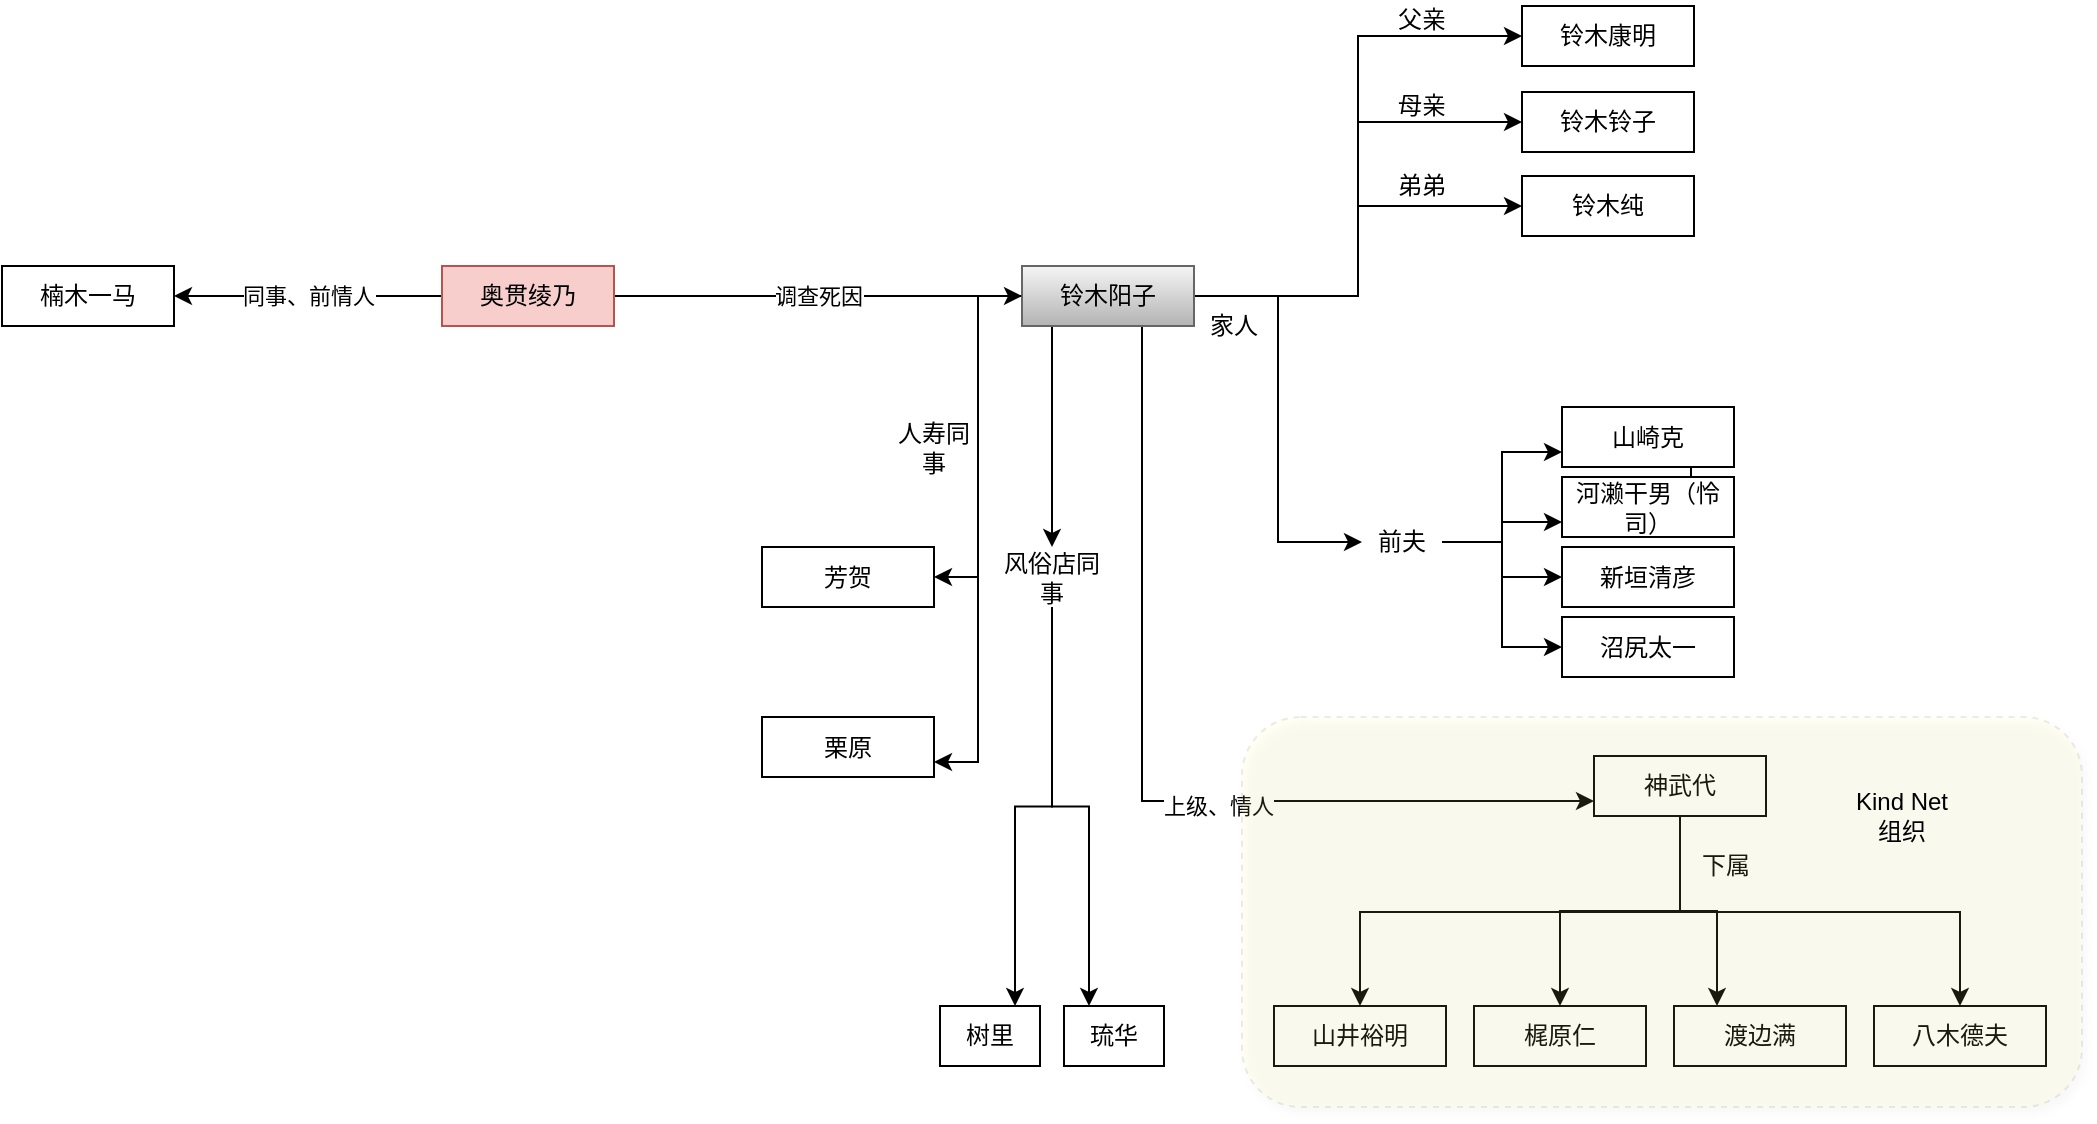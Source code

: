 <mxfile version="16.1.2" type="device"><diagram id="q2z9ZrsTGCQF54DQ9vmo" name="第 1 页"><mxGraphModel dx="1742" dy="1145" grid="1" gridSize="10" guides="1" tooltips="1" connect="1" arrows="1" fold="1" page="0" pageScale="1" pageWidth="827" pageHeight="1169" math="0" shadow="0"><root><mxCell id="0"/><mxCell id="1" parent="0"/><mxCell id="ql8qTuaPo7Uiny0kVg_a-29" style="edgeStyle=orthogonalEdgeStyle;rounded=0;orthogonalLoop=1;jettySize=auto;html=1;exitX=0.5;exitY=1;exitDx=0;exitDy=0;entryX=0;entryY=0.75;entryDx=0;entryDy=0;" parent="1" source="gRoS8PPZkrbqX1daxR4F-9" target="ql8qTuaPo7Uiny0kVg_a-1" edge="1"><mxGeometry relative="1" as="geometry"><Array as="points"><mxPoint x="-20" y="70"/><mxPoint x="-20" y="308"/></Array></mxGeometry></mxCell><mxCell id="ql8qTuaPo7Uiny0kVg_a-30" value="上级、情人" style="edgeLabel;html=1;align=center;verticalAlign=middle;resizable=0;points=[];" parent="ql8qTuaPo7Uiny0kVg_a-29" vertex="1" connectable="0"><mxGeometry x="0.218" y="-2" relative="1" as="geometry"><mxPoint as="offset"/></mxGeometry></mxCell><mxCell id="ql8qTuaPo7Uiny0kVg_a-35" style="edgeStyle=orthogonalEdgeStyle;rounded=0;orthogonalLoop=1;jettySize=auto;html=1;exitX=0;exitY=0.5;exitDx=0;exitDy=0;entryX=1;entryY=0.5;entryDx=0;entryDy=0;" parent="1" source="gRoS8PPZkrbqX1daxR4F-9" target="ql8qTuaPo7Uiny0kVg_a-33" edge="1"><mxGeometry relative="1" as="geometry"/></mxCell><mxCell id="ql8qTuaPo7Uiny0kVg_a-36" style="edgeStyle=orthogonalEdgeStyle;rounded=0;orthogonalLoop=1;jettySize=auto;html=1;exitX=0;exitY=0.5;exitDx=0;exitDy=0;entryX=1;entryY=0.75;entryDx=0;entryDy=0;" parent="1" source="gRoS8PPZkrbqX1daxR4F-9" target="ql8qTuaPo7Uiny0kVg_a-34" edge="1"><mxGeometry relative="1" as="geometry"/></mxCell><mxCell id="ql8qTuaPo7Uiny0kVg_a-40" style="edgeStyle=orthogonalEdgeStyle;rounded=0;orthogonalLoop=1;jettySize=auto;html=1;exitX=1;exitY=0.5;exitDx=0;exitDy=0;entryX=0;entryY=0.5;entryDx=0;entryDy=0;" parent="1" source="gRoS8PPZkrbqX1daxR4F-9" target="ql8qTuaPo7Uiny0kVg_a-38" edge="1"><mxGeometry relative="1" as="geometry"/></mxCell><mxCell id="ql8qTuaPo7Uiny0kVg_a-53" style="edgeStyle=orthogonalEdgeStyle;rounded=0;orthogonalLoop=1;jettySize=auto;html=1;exitX=1;exitY=0.5;exitDx=0;exitDy=0;entryX=0;entryY=0.5;entryDx=0;entryDy=0;" parent="1" source="gRoS8PPZkrbqX1daxR4F-9" target="ql8qTuaPo7Uiny0kVg_a-20" edge="1"><mxGeometry relative="1" as="geometry"/></mxCell><mxCell id="ql8qTuaPo7Uiny0kVg_a-54" style="edgeStyle=orthogonalEdgeStyle;rounded=0;orthogonalLoop=1;jettySize=auto;html=1;exitX=1;exitY=0.5;exitDx=0;exitDy=0;entryX=0;entryY=0.5;entryDx=0;entryDy=0;" parent="1" source="gRoS8PPZkrbqX1daxR4F-9" target="ql8qTuaPo7Uiny0kVg_a-18" edge="1"><mxGeometry relative="1" as="geometry"/></mxCell><mxCell id="ql8qTuaPo7Uiny0kVg_a-55" style="edgeStyle=orthogonalEdgeStyle;rounded=0;orthogonalLoop=1;jettySize=auto;html=1;exitX=1;exitY=0.5;exitDx=0;exitDy=0;entryX=0;entryY=0.5;entryDx=0;entryDy=0;" parent="1" source="gRoS8PPZkrbqX1daxR4F-9" target="ql8qTuaPo7Uiny0kVg_a-21" edge="1"><mxGeometry relative="1" as="geometry"/></mxCell><mxCell id="-JgicCGMTAc4e-QUnIyp-18" style="edgeStyle=orthogonalEdgeStyle;rounded=0;orthogonalLoop=1;jettySize=auto;html=1;exitX=0.25;exitY=1;exitDx=0;exitDy=0;" parent="1" source="gRoS8PPZkrbqX1daxR4F-9" target="-JgicCGMTAc4e-QUnIyp-14" edge="1"><mxGeometry relative="1" as="geometry"><Array as="points"><mxPoint x="-65" y="70"/></Array></mxGeometry></mxCell><mxCell id="gRoS8PPZkrbqX1daxR4F-9" value="铃木阳子" style="rounded=0;whiteSpace=wrap;html=1;gradientColor=#b3b3b3;fillColor=#f5f5f5;strokeColor=#666666;" parent="1" vertex="1"><mxGeometry x="-80" y="40" width="86" height="30" as="geometry"/></mxCell><mxCell id="ql8qTuaPo7Uiny0kVg_a-3" style="edgeStyle=orthogonalEdgeStyle;rounded=0;orthogonalLoop=1;jettySize=auto;html=1;exitX=0.5;exitY=1;exitDx=0;exitDy=0;" parent="1" source="ql8qTuaPo7Uiny0kVg_a-1" target="ql8qTuaPo7Uiny0kVg_a-2" edge="1"><mxGeometry relative="1" as="geometry"/></mxCell><mxCell id="ql8qTuaPo7Uiny0kVg_a-12" style="edgeStyle=orthogonalEdgeStyle;rounded=0;orthogonalLoop=1;jettySize=auto;html=1;exitX=0.5;exitY=1;exitDx=0;exitDy=0;entryX=0.25;entryY=0;entryDx=0;entryDy=0;" parent="1" source="ql8qTuaPo7Uiny0kVg_a-1" target="ql8qTuaPo7Uiny0kVg_a-9" edge="1"><mxGeometry relative="1" as="geometry"/></mxCell><mxCell id="ql8qTuaPo7Uiny0kVg_a-13" style="edgeStyle=orthogonalEdgeStyle;rounded=0;orthogonalLoop=1;jettySize=auto;html=1;exitX=0.5;exitY=1;exitDx=0;exitDy=0;entryX=0.5;entryY=0;entryDx=0;entryDy=0;" parent="1" source="ql8qTuaPo7Uiny0kVg_a-1" target="ql8qTuaPo7Uiny0kVg_a-11" edge="1"><mxGeometry relative="1" as="geometry"><Array as="points"><mxPoint x="249" y="363"/><mxPoint x="389" y="363"/></Array></mxGeometry></mxCell><mxCell id="ql8qTuaPo7Uiny0kVg_a-14" value="" style="edgeStyle=orthogonalEdgeStyle;rounded=0;orthogonalLoop=1;jettySize=auto;html=1;exitX=0.5;exitY=1;exitDx=0;exitDy=0;entryX=0.5;entryY=0;entryDx=0;entryDy=0;" parent="1" source="ql8qTuaPo7Uiny0kVg_a-1" target="ql8qTuaPo7Uiny0kVg_a-4" edge="1"><mxGeometry relative="1" as="geometry"><Array as="points"><mxPoint x="249" y="363"/><mxPoint x="89" y="363"/></Array></mxGeometry></mxCell><mxCell id="ql8qTuaPo7Uiny0kVg_a-1" value="神武代" style="rounded=0;whiteSpace=wrap;html=1;" parent="1" vertex="1"><mxGeometry x="206" y="285" width="86" height="30" as="geometry"/></mxCell><mxCell id="ql8qTuaPo7Uiny0kVg_a-2" value="梶原仁" style="rounded=0;whiteSpace=wrap;html=1;" parent="1" vertex="1"><mxGeometry x="146" y="410" width="86" height="30" as="geometry"/></mxCell><mxCell id="ql8qTuaPo7Uiny0kVg_a-4" value="山井裕明" style="rounded=0;whiteSpace=wrap;html=1;" parent="1" vertex="1"><mxGeometry x="46" y="410" width="86" height="30" as="geometry"/></mxCell><mxCell id="ql8qTuaPo7Uiny0kVg_a-9" value="渡边满" style="rounded=0;whiteSpace=wrap;html=1;" parent="1" vertex="1"><mxGeometry x="246" y="410" width="86" height="30" as="geometry"/></mxCell><mxCell id="ql8qTuaPo7Uiny0kVg_a-11" value="八木德夫" style="rounded=0;whiteSpace=wrap;html=1;" parent="1" vertex="1"><mxGeometry x="346" y="410" width="86" height="30" as="geometry"/></mxCell><mxCell id="ql8qTuaPo7Uiny0kVg_a-16" value="下属" style="text;html=1;strokeColor=none;fillColor=none;align=center;verticalAlign=middle;whiteSpace=wrap;rounded=0;" parent="1" vertex="1"><mxGeometry x="252" y="330" width="40" height="20" as="geometry"/></mxCell><mxCell id="ql8qTuaPo7Uiny0kVg_a-18" value="铃木铃子" style="rounded=0;whiteSpace=wrap;html=1;" parent="1" vertex="1"><mxGeometry x="170" y="-47" width="86" height="30" as="geometry"/></mxCell><mxCell id="ql8qTuaPo7Uiny0kVg_a-20" value="铃木康明" style="rounded=0;whiteSpace=wrap;html=1;" parent="1" vertex="1"><mxGeometry x="170" y="-90" width="86" height="30" as="geometry"/></mxCell><mxCell id="ql8qTuaPo7Uiny0kVg_a-21" value="铃木纯" style="rounded=0;whiteSpace=wrap;html=1;" parent="1" vertex="1"><mxGeometry x="170" y="-5" width="86" height="30" as="geometry"/></mxCell><mxCell id="ql8qTuaPo7Uiny0kVg_a-25" value="树里" style="rounded=0;whiteSpace=wrap;html=1;" parent="1" vertex="1"><mxGeometry x="-121" y="410" width="50" height="30" as="geometry"/></mxCell><mxCell id="ql8qTuaPo7Uiny0kVg_a-26" value="琉华" style="rounded=0;whiteSpace=wrap;html=1;" parent="1" vertex="1"><mxGeometry x="-59" y="410" width="50" height="30" as="geometry"/></mxCell><mxCell id="ql8qTuaPo7Uiny0kVg_a-32" value="家人" style="text;html=1;strokeColor=none;fillColor=none;align=center;verticalAlign=middle;whiteSpace=wrap;rounded=0;" parent="1" vertex="1"><mxGeometry x="6" y="60" width="40" height="20" as="geometry"/></mxCell><mxCell id="ql8qTuaPo7Uiny0kVg_a-33" value="芳贺" style="rounded=0;whiteSpace=wrap;html=1;" parent="1" vertex="1"><mxGeometry x="-210" y="180.5" width="86" height="30" as="geometry"/></mxCell><mxCell id="ql8qTuaPo7Uiny0kVg_a-34" value="栗原" style="rounded=0;whiteSpace=wrap;html=1;" parent="1" vertex="1"><mxGeometry x="-210" y="265.5" width="86" height="30" as="geometry"/></mxCell><mxCell id="ql8qTuaPo7Uiny0kVg_a-37" value="人寿同事" style="text;html=1;strokeColor=none;fillColor=none;align=center;verticalAlign=middle;whiteSpace=wrap;rounded=0;" parent="1" vertex="1"><mxGeometry x="-144" y="120.5" width="40" height="20" as="geometry"/></mxCell><mxCell id="ql8qTuaPo7Uiny0kVg_a-47" style="edgeStyle=orthogonalEdgeStyle;rounded=0;orthogonalLoop=1;jettySize=auto;html=1;exitX=1;exitY=0.5;exitDx=0;exitDy=0;entryX=0;entryY=0.75;entryDx=0;entryDy=0;" parent="1" source="ql8qTuaPo7Uiny0kVg_a-38" target="ql8qTuaPo7Uiny0kVg_a-41" edge="1"><mxGeometry relative="1" as="geometry"/></mxCell><mxCell id="ql8qTuaPo7Uiny0kVg_a-48" style="edgeStyle=orthogonalEdgeStyle;rounded=0;orthogonalLoop=1;jettySize=auto;html=1;exitX=1;exitY=0.5;exitDx=0;exitDy=0;entryX=0;entryY=0.75;entryDx=0;entryDy=0;" parent="1" source="ql8qTuaPo7Uiny0kVg_a-38" target="ql8qTuaPo7Uiny0kVg_a-43" edge="1"><mxGeometry relative="1" as="geometry"/></mxCell><mxCell id="ql8qTuaPo7Uiny0kVg_a-49" style="edgeStyle=orthogonalEdgeStyle;rounded=0;orthogonalLoop=1;jettySize=auto;html=1;exitX=1;exitY=0.5;exitDx=0;exitDy=0;entryX=0;entryY=0.5;entryDx=0;entryDy=0;" parent="1" source="ql8qTuaPo7Uiny0kVg_a-38" target="ql8qTuaPo7Uiny0kVg_a-45" edge="1"><mxGeometry relative="1" as="geometry"/></mxCell><mxCell id="ql8qTuaPo7Uiny0kVg_a-50" style="edgeStyle=orthogonalEdgeStyle;rounded=0;orthogonalLoop=1;jettySize=auto;html=1;exitX=1;exitY=0.5;exitDx=0;exitDy=0;entryX=0;entryY=0.5;entryDx=0;entryDy=0;" parent="1" source="ql8qTuaPo7Uiny0kVg_a-38" target="ql8qTuaPo7Uiny0kVg_a-46" edge="1"><mxGeometry relative="1" as="geometry"/></mxCell><mxCell id="ql8qTuaPo7Uiny0kVg_a-38" value="前夫" style="rounded=0;whiteSpace=wrap;html=1;strokeColor=none;" parent="1" vertex="1"><mxGeometry x="90" y="163" width="40" height="30" as="geometry"/></mxCell><mxCell id="ql8qTuaPo7Uiny0kVg_a-44" style="edgeStyle=orthogonalEdgeStyle;rounded=0;orthogonalLoop=1;jettySize=auto;html=1;exitX=0.75;exitY=1;exitDx=0;exitDy=0;" parent="1" source="ql8qTuaPo7Uiny0kVg_a-41" target="ql8qTuaPo7Uiny0kVg_a-43" edge="1"><mxGeometry relative="1" as="geometry"/></mxCell><mxCell id="ql8qTuaPo7Uiny0kVg_a-41" value="山崎克" style="rounded=0;whiteSpace=wrap;html=1;" parent="1" vertex="1"><mxGeometry x="190" y="110.5" width="86" height="30" as="geometry"/></mxCell><mxCell id="ql8qTuaPo7Uiny0kVg_a-43" value="河濑干男（怜司）" style="rounded=0;whiteSpace=wrap;html=1;" parent="1" vertex="1"><mxGeometry x="190" y="145.5" width="86" height="30" as="geometry"/></mxCell><mxCell id="ql8qTuaPo7Uiny0kVg_a-45" value="新垣清彦" style="rounded=0;whiteSpace=wrap;html=1;" parent="1" vertex="1"><mxGeometry x="190" y="180.5" width="86" height="30" as="geometry"/></mxCell><mxCell id="ql8qTuaPo7Uiny0kVg_a-46" value="沼尻太一" style="rounded=0;whiteSpace=wrap;html=1;" parent="1" vertex="1"><mxGeometry x="190" y="215.5" width="86" height="30" as="geometry"/></mxCell><mxCell id="ql8qTuaPo7Uiny0kVg_a-56" value="父亲" style="text;html=1;strokeColor=none;fillColor=none;align=center;verticalAlign=middle;whiteSpace=wrap;rounded=0;" parent="1" vertex="1"><mxGeometry x="100" y="-93" width="40" height="20" as="geometry"/></mxCell><mxCell id="ql8qTuaPo7Uiny0kVg_a-57" value="母亲" style="text;html=1;strokeColor=none;fillColor=none;align=center;verticalAlign=middle;whiteSpace=wrap;rounded=0;" parent="1" vertex="1"><mxGeometry x="100" y="-50" width="40" height="20" as="geometry"/></mxCell><mxCell id="ql8qTuaPo7Uiny0kVg_a-58" value="弟弟" style="text;html=1;strokeColor=none;fillColor=none;align=center;verticalAlign=middle;whiteSpace=wrap;rounded=0;" parent="1" vertex="1"><mxGeometry x="100" y="-10" width="40" height="20" as="geometry"/></mxCell><mxCell id="-JgicCGMTAc4e-QUnIyp-9" value="调查死因" style="edgeStyle=orthogonalEdgeStyle;rounded=0;orthogonalLoop=1;jettySize=auto;html=1;exitX=1;exitY=0.5;exitDx=0;exitDy=0;entryX=0;entryY=0.5;entryDx=0;entryDy=0;" parent="1" source="-JgicCGMTAc4e-QUnIyp-8" target="gRoS8PPZkrbqX1daxR4F-9" edge="1"><mxGeometry relative="1" as="geometry"/></mxCell><mxCell id="-JgicCGMTAc4e-QUnIyp-11" value="同事、前情人" style="edgeStyle=orthogonalEdgeStyle;rounded=0;orthogonalLoop=1;jettySize=auto;html=1;" parent="1" source="-JgicCGMTAc4e-QUnIyp-8" target="-JgicCGMTAc4e-QUnIyp-10" edge="1"><mxGeometry relative="1" as="geometry"/></mxCell><mxCell id="-JgicCGMTAc4e-QUnIyp-8" value="奥贯绫乃" style="rounded=0;whiteSpace=wrap;html=1;fillColor=#f8cecc;strokeColor=#b85450;" parent="1" vertex="1"><mxGeometry x="-370" y="40" width="86" height="30" as="geometry"/></mxCell><mxCell id="-JgicCGMTAc4e-QUnIyp-10" value="楠木一马" style="rounded=0;whiteSpace=wrap;html=1;" parent="1" vertex="1"><mxGeometry x="-590" y="40" width="86" height="30" as="geometry"/></mxCell><mxCell id="-JgicCGMTAc4e-QUnIyp-16" style="edgeStyle=orthogonalEdgeStyle;rounded=0;orthogonalLoop=1;jettySize=auto;html=1;exitX=0.5;exitY=1;exitDx=0;exitDy=0;entryX=0.75;entryY=0;entryDx=0;entryDy=0;" parent="1" source="-JgicCGMTAc4e-QUnIyp-14" target="ql8qTuaPo7Uiny0kVg_a-25" edge="1"><mxGeometry relative="1" as="geometry"/></mxCell><mxCell id="-JgicCGMTAc4e-QUnIyp-17" style="edgeStyle=orthogonalEdgeStyle;rounded=0;orthogonalLoop=1;jettySize=auto;html=1;exitX=0.5;exitY=1;exitDx=0;exitDy=0;entryX=0.25;entryY=0;entryDx=0;entryDy=0;" parent="1" source="-JgicCGMTAc4e-QUnIyp-14" target="ql8qTuaPo7Uiny0kVg_a-26" edge="1"><mxGeometry relative="1" as="geometry"/></mxCell><mxCell id="-JgicCGMTAc4e-QUnIyp-14" value="风俗店同事" style="rounded=0;whiteSpace=wrap;html=1;strokeColor=none;" parent="1" vertex="1"><mxGeometry x="-90" y="180.5" width="50" height="30" as="geometry"/></mxCell><mxCell id="2BWaElxqMpT08StTY2Ss-1" value="" style="rounded=1;whiteSpace=wrap;html=1;fillColor=#ffff88;dashed=1;strokeColor=#36393d;textOpacity=10;shadow=1;opacity=10;" vertex="1" parent="1"><mxGeometry x="30" y="265.5" width="420" height="195" as="geometry"/></mxCell><mxCell id="2BWaElxqMpT08StTY2Ss-2" value="Kind Net组织" style="text;html=1;strokeColor=none;fillColor=none;align=center;verticalAlign=middle;whiteSpace=wrap;rounded=0;shadow=1;dashed=1;opacity=10;" vertex="1" parent="1"><mxGeometry x="330" y="300" width="60" height="30" as="geometry"/></mxCell></root></mxGraphModel></diagram></mxfile>